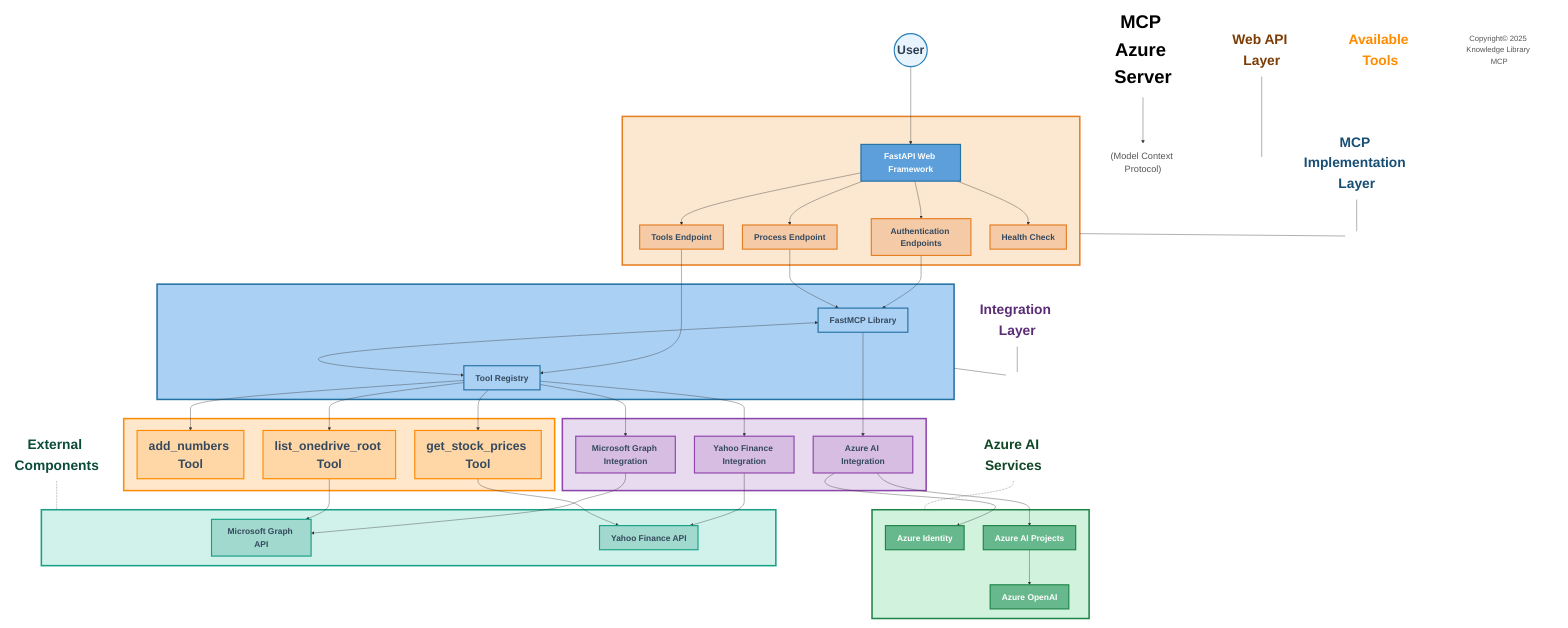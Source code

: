flowchart TD
    %% Main Title
    Title["MCP Azure Server"]:::mainTitle
    Subtitle["(Model Context Protocol)"]:::subtitle
    Title --> Subtitle
    
    %% Client Layer
    User((User)):::userNode --> FastAPI[FastAPI Web Framework]:::largeText
    
    %% Labels for subgraphs - placed outside and above
    WebAPILabel["Web API Layer"]:::subgraphLabel
    MCPLayerLabel["MCP Implementation Layer"]:::subgraphLabel
    IntegrationLayerLabel["Integration Layer"]:::subgraphLabel
    AzureServicesLabel["Azure AI Services"]:::subgraphLabel
    ExternalComponentsLabel["External Components"]:::subgraphLabel
    
    %% Add spacing between subgraphs
    WebAPISpacer[ ]:::spacer
    MCPLayerSpacer[ ]:::spacer
    IntegrationLayerSpacer[ ]:::spacer
    
    %% Web API Layer - with explicit label above
    WebAPILabel --- WebAPISpacer
    subgraph WebAPI[" "]
        direction LR
        FastAPI --> AuthEndpoints["Authentication Endpoints"]:::largeText
        FastAPI --> ToolsEndpoint["Tools Endpoint"]:::largeText
        FastAPI --> ProcessEndpoint["Process Endpoint"]:::largeText
        FastAPI --> HealthEndpoint["Health Check"]:::largeText
    end
    
    %% MCP Layer - with explicit label above
    WebAPI --- MCPLayerSpacer
    MCPLayerLabel --- MCPLayerSpacer
    subgraph MCPLayer[" "]
        direction LR
        FastMCP["FastMCP Library"]:::largeText
        ToolRegistry["Tool Registry"]:::largeText
        
        AuthEndpoints --> FastMCP
        ToolsEndpoint --> ToolRegistry
        ProcessEndpoint --> FastMCP
        FastMCP <--> ToolRegistry
    end
    
    %% Integration Layer - with explicit label above
    MCPLayer --- IntegrationLayerSpacer
    IntegrationLayerLabel --- IntegrationLayerSpacer
    subgraph IntegrationLayer[" "]
        direction LR
        AzureIntegration["Azure AI Integration"]:::largeText
        MSGraphIntegration["Microsoft Graph Integration"]:::largeText
        YahooFinanceIntegration["Yahoo Finance Integration"]:::largeText
        
        FastMCP --> AzureIntegration
        ToolRegistry --> MSGraphIntegration
        ToolRegistry --> YahooFinanceIntegration
    end
    
    %% Azure Services - with explicit label above
    AzureServicesLabel -.- AzureServices
    subgraph AzureServices[" "]
        direction LR
        AzureIdentity["Azure Identity"]:::largeText
        AzureAIProjects["Azure AI Projects"]:::largeText
        AzureOpenAI["Azure OpenAI"]:::largeText
        
        AzureIntegration --> AzureIdentity
        AzureIntegration --> AzureAIProjects
        AzureAIProjects --> AzureOpenAI
    end
    
    %% External Components - with explicit label
    ExternalComponentsLabel -.- ExternalComponents
    subgraph ExternalComponents[" "]
        direction LR
        MSGraph["Microsoft Graph API"]:::largeText
        YFinance["Yahoo Finance API"]:::largeText
        
        MSGraphIntegration --> MSGraph
        YahooFinanceIntegration --> YFinance
    end
    
    %% Tools
    ToolsSubgraphLabel["Available Tools"]:::subgraphLabel
    subgraph ToolsSubgraph[" "]
        direction LR
        AddNumbers["add_numbers Tool"]:::toolNode
        StockPrices["get_stock_prices Tool"]:::toolNode
        OneDriveList["list_onedrive_root Tool"]:::toolNode
        
        ToolRegistry --> AddNumbers
        ToolRegistry --> StockPrices
        ToolRegistry --> OneDriveList
        
        StockPrices --> YFinance
        OneDriveList --> MSGraph
    end
    
    %% Footer
    Footer["Copyright© 2025 Knowledge Library MCP"]:::footer
    
    %% Enhanced styling with much larger text and better spacing
    classDef default font-size:22px;
    classDef mainTitle fill:none,stroke:none,color:#000000,font-weight:bold,font-size:48px;
    classDef subtitle fill:none,stroke:none,color:#555555,font-weight:normal,font-size:24px;
    classDef footer fill:none,stroke:none,color:#555555,font-weight:normal,font-size:20px;
    classDef userNode fill:#E8F4FD,stroke:#2980B9,stroke-width:3px,color:#2C3E50,font-weight:bold,font-size:32px;
    classDef applicationLayer fill:#5C9FDA,stroke:#2471A3,stroke-width:3px,color:white,font-weight:bold,font-size:22px;
    classDef azureServices fill:#68B88E,stroke:#1E8449,stroke-width:3px,color:white,font-weight:bold,font-size:22px;
    classDef dataStores fill:#F1C232,stroke:#B7950B,stroke-width:4px,color:#34495E,font-weight:bold,font-size:32px;
    classDef integrationLayer fill:#D7BDE2,stroke:#8E44AD,stroke-width:3px,color:#34495E,font-weight:bold,font-size:22px;
    classDef webAPILayer fill:#F5CBA7,stroke:#E67E22,stroke-width:3px,color:#34495E,font-weight:bold,font-size:22px;
    classDef mcpLayer fill:#AAD0F4,stroke:#2471A3,stroke-width:3px,color:#34495E,font-weight:bold,font-size:22px;
    classDef externalComponents fill:#A2D9CE,stroke:#16A085,stroke-width:3px,color:#34495E,font-weight:bold,font-size:22px;
    classDef toolNode fill:#FFD6A5,stroke:#FF8C00,stroke-width:3px,color:#34495E,font-weight:bold,font-size:32px;
    classDef spacer fill:none,stroke:none,color:none;
    classDef subgraphLabel fill:none,stroke:none,color:#333333,font-weight:bold,font-size:36px;
    classDef largeText fill:#F5CBA7,stroke:#E67E22,stroke-width:3px,color:#34495E,font-weight:bold,font-size:32px;
    
    %% Apply styles to nodes - make nodes larger with padding
    class Title mainTitle
    class Subtitle subtitle
    class Footer footer
    class FastAPI applicationLayer
    class FastMCP,ToolRegistry mcpLayer
    class AzureIntegration,MSGraphIntegration,YahooFinanceIntegration integrationLayer
    class AzureIdentity,AzureAIProjects,AzureOpenAI azureServices
    class MSGraph,YFinance externalComponents
    class AddNumbers,StockPrices,OneDriveList toolNode
    class AuthEndpoints,ToolsEndpoint,ProcessEndpoint,HealthEndpoint largeText
    class AuthEndpoints,ToolsEndpoint,ProcessEndpoint,HealthEndpoint webAPILayer
    class WebAPISpacer,MCPLayerSpacer,IntegrationLayerSpacer spacer
    class WebAPILabel,MCPLayerLabel,IntegrationLayerLabel,AzureServicesLabel,ExternalComponentsLabel,ToolsSubgraphLabel subgraphLabel
    
    %% Style subgraphs - much larger text, stronger borders and more padding
    style WebAPI fill:#FCE7D1,stroke:#E67E22,stroke-width:4px,padding:40px
    style MCPLayer fill:#AAD0F4,stroke:#2471A3,stroke-width:4px,padding:40px
    style IntegrationLayer fill:#E8DAEF,stroke:#8E44AD,stroke-width:4px,padding:40px
    style AzureServices fill:#D1F2DD,stroke:#1E8449,stroke-width:4px,padding:40px
    style ExternalComponents fill:#D1F2EB,stroke:#16A085,stroke-width:4px,padding:40px
    style ToolsSubgraph fill:#FFE7CC,stroke:#FF8C00,stroke-width:4px,padding:40px
    
    %% Color coordinating labels with their subgraphs
    style WebAPILabel color:#7D3C03
    style MCPLayerLabel color:#174E74
    style IntegrationLayerLabel color:#5B2C76
    style AzureServicesLabel color:#104726
    style ExternalComponentsLabel color:#0B4B3A
    style ToolsSubgraphLabel color:#FF8C00
    
    %% Make all nodes larger with padding
    style User padding:20px,margin:30px
    style FastAPI padding:20px,margin:30px
    style AuthEndpoints padding:20px,margin:25px
    style ToolsEndpoint padding:20px,margin:25px
    style ProcessEndpoint padding:20px,margin:25px
    style HealthEndpoint padding:20px,margin:25px
    style FastMCP padding:20px,margin:30px
    style ToolRegistry padding:20px,margin:30px
    style AzureIntegration padding:20px,margin:25px
    style MSGraphIntegration padding:20px,margin:25px
    style YahooFinanceIntegration padding:20px,margin:25px
    style AzureIdentity padding:20px,margin:25px
    style AzureAIProjects padding:20px,margin:25px
    style AzureOpenAI padding:20px,margin:25px
    style MSGraph padding:20px,margin:25px
    style YFinance padding:20px,margin:25px
    style AddNumbers padding:20px,margin:25px
    style StockPrices padding:20px,margin:25px
    style OneDriveList padding:20px,margin:25px